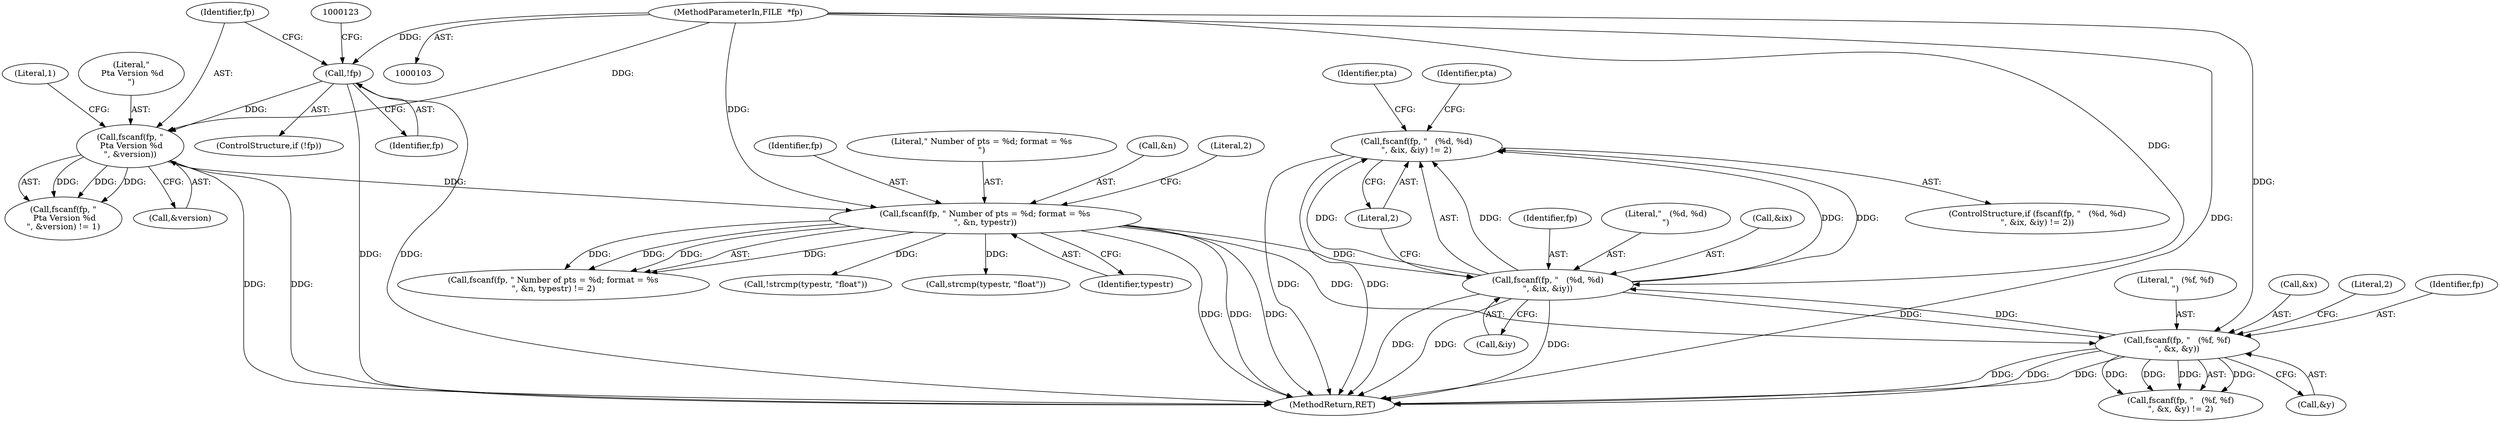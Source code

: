 digraph "0_leptonica_ee301cb2029db8a6289c5295daa42bba7715e99a_5@API" {
"1000239" [label="(Call,fscanf(fp, \"   (%d, %d)\n\", &ix, &iy) != 2)"];
"1000240" [label="(Call,fscanf(fp, \"   (%d, %d)\n\", &ix, &iy))"];
"1000156" [label="(Call,fscanf(fp, \" Number of pts = %d; format = %s\n\", &n, typestr))"];
"1000130" [label="(Call,fscanf(fp, \"\n Pta Version %d\n\", &version))"];
"1000119" [label="(Call,!fp)"];
"1000104" [label="(MethodParameterIn,FILE  *fp)"];
"1000213" [label="(Call,fscanf(fp, \"   (%f, %f)\n\", &x, &y))"];
"1000133" [label="(Call,&version)"];
"1000161" [label="(Identifier,typestr)"];
"1000241" [label="(Identifier,fp)"];
"1000239" [label="(Call,fscanf(fp, \"   (%d, %d)\n\", &ix, &iy) != 2)"];
"1000156" [label="(Call,fscanf(fp, \" Number of pts = %d; format = %s\n\", &n, typestr))"];
"1000265" [label="(MethodReturn,RET)"];
"1000220" [label="(Literal,2)"];
"1000218" [label="(Call,&y)"];
"1000118" [label="(ControlStructure,if (!fp))"];
"1000155" [label="(Call,fscanf(fp, \" Number of pts = %d; format = %s\n\", &n, typestr) != 2)"];
"1000247" [label="(Literal,2)"];
"1000212" [label="(Call,fscanf(fp, \"   (%f, %f)\n\", &x, &y) != 2)"];
"1000119" [label="(Call,!fp)"];
"1000159" [label="(Call,&n)"];
"1000120" [label="(Identifier,fp)"];
"1000251" [label="(Identifier,pta)"];
"1000162" [label="(Literal,2)"];
"1000240" [label="(Call,fscanf(fp, \"   (%d, %d)\n\", &ix, &iy))"];
"1000171" [label="(Call,!strcmp(typestr, \"float\"))"];
"1000129" [label="(Call,fscanf(fp, \"\n Pta Version %d\n\", &version) != 1)"];
"1000214" [label="(Identifier,fp)"];
"1000157" [label="(Identifier,fp)"];
"1000130" [label="(Call,fscanf(fp, \"\n Pta Version %d\n\", &version))"];
"1000213" [label="(Call,fscanf(fp, \"   (%f, %f)\n\", &x, &y))"];
"1000135" [label="(Literal,1)"];
"1000260" [label="(Identifier,pta)"];
"1000245" [label="(Call,&iy)"];
"1000242" [label="(Literal,\"   (%d, %d)\n\")"];
"1000215" [label="(Literal,\"   (%f, %f)\n\")"];
"1000158" [label="(Literal,\" Number of pts = %d; format = %s\n\")"];
"1000238" [label="(ControlStructure,if (fscanf(fp, \"   (%d, %d)\n\", &ix, &iy) != 2))"];
"1000243" [label="(Call,&ix)"];
"1000132" [label="(Literal,\"\n Pta Version %d\n\")"];
"1000172" [label="(Call,strcmp(typestr, \"float\"))"];
"1000216" [label="(Call,&x)"];
"1000131" [label="(Identifier,fp)"];
"1000104" [label="(MethodParameterIn,FILE  *fp)"];
"1000239" -> "1000238"  [label="AST: "];
"1000239" -> "1000247"  [label="CFG: "];
"1000240" -> "1000239"  [label="AST: "];
"1000247" -> "1000239"  [label="AST: "];
"1000251" -> "1000239"  [label="CFG: "];
"1000260" -> "1000239"  [label="CFG: "];
"1000239" -> "1000265"  [label="DDG: "];
"1000239" -> "1000265"  [label="DDG: "];
"1000240" -> "1000239"  [label="DDG: "];
"1000240" -> "1000239"  [label="DDG: "];
"1000240" -> "1000239"  [label="DDG: "];
"1000240" -> "1000239"  [label="DDG: "];
"1000240" -> "1000245"  [label="CFG: "];
"1000241" -> "1000240"  [label="AST: "];
"1000242" -> "1000240"  [label="AST: "];
"1000243" -> "1000240"  [label="AST: "];
"1000245" -> "1000240"  [label="AST: "];
"1000247" -> "1000240"  [label="CFG: "];
"1000240" -> "1000265"  [label="DDG: "];
"1000240" -> "1000265"  [label="DDG: "];
"1000240" -> "1000265"  [label="DDG: "];
"1000240" -> "1000213"  [label="DDG: "];
"1000156" -> "1000240"  [label="DDG: "];
"1000213" -> "1000240"  [label="DDG: "];
"1000104" -> "1000240"  [label="DDG: "];
"1000156" -> "1000155"  [label="AST: "];
"1000156" -> "1000161"  [label="CFG: "];
"1000157" -> "1000156"  [label="AST: "];
"1000158" -> "1000156"  [label="AST: "];
"1000159" -> "1000156"  [label="AST: "];
"1000161" -> "1000156"  [label="AST: "];
"1000162" -> "1000156"  [label="CFG: "];
"1000156" -> "1000265"  [label="DDG: "];
"1000156" -> "1000265"  [label="DDG: "];
"1000156" -> "1000265"  [label="DDG: "];
"1000156" -> "1000155"  [label="DDG: "];
"1000156" -> "1000155"  [label="DDG: "];
"1000156" -> "1000155"  [label="DDG: "];
"1000156" -> "1000155"  [label="DDG: "];
"1000130" -> "1000156"  [label="DDG: "];
"1000104" -> "1000156"  [label="DDG: "];
"1000156" -> "1000171"  [label="DDG: "];
"1000156" -> "1000172"  [label="DDG: "];
"1000156" -> "1000213"  [label="DDG: "];
"1000130" -> "1000129"  [label="AST: "];
"1000130" -> "1000133"  [label="CFG: "];
"1000131" -> "1000130"  [label="AST: "];
"1000132" -> "1000130"  [label="AST: "];
"1000133" -> "1000130"  [label="AST: "];
"1000135" -> "1000130"  [label="CFG: "];
"1000130" -> "1000265"  [label="DDG: "];
"1000130" -> "1000265"  [label="DDG: "];
"1000130" -> "1000129"  [label="DDG: "];
"1000130" -> "1000129"  [label="DDG: "];
"1000130" -> "1000129"  [label="DDG: "];
"1000119" -> "1000130"  [label="DDG: "];
"1000104" -> "1000130"  [label="DDG: "];
"1000119" -> "1000118"  [label="AST: "];
"1000119" -> "1000120"  [label="CFG: "];
"1000120" -> "1000119"  [label="AST: "];
"1000123" -> "1000119"  [label="CFG: "];
"1000131" -> "1000119"  [label="CFG: "];
"1000119" -> "1000265"  [label="DDG: "];
"1000119" -> "1000265"  [label="DDG: "];
"1000104" -> "1000119"  [label="DDG: "];
"1000104" -> "1000103"  [label="AST: "];
"1000104" -> "1000265"  [label="DDG: "];
"1000104" -> "1000213"  [label="DDG: "];
"1000213" -> "1000212"  [label="AST: "];
"1000213" -> "1000218"  [label="CFG: "];
"1000214" -> "1000213"  [label="AST: "];
"1000215" -> "1000213"  [label="AST: "];
"1000216" -> "1000213"  [label="AST: "];
"1000218" -> "1000213"  [label="AST: "];
"1000220" -> "1000213"  [label="CFG: "];
"1000213" -> "1000265"  [label="DDG: "];
"1000213" -> "1000265"  [label="DDG: "];
"1000213" -> "1000265"  [label="DDG: "];
"1000213" -> "1000212"  [label="DDG: "];
"1000213" -> "1000212"  [label="DDG: "];
"1000213" -> "1000212"  [label="DDG: "];
"1000213" -> "1000212"  [label="DDG: "];
}
